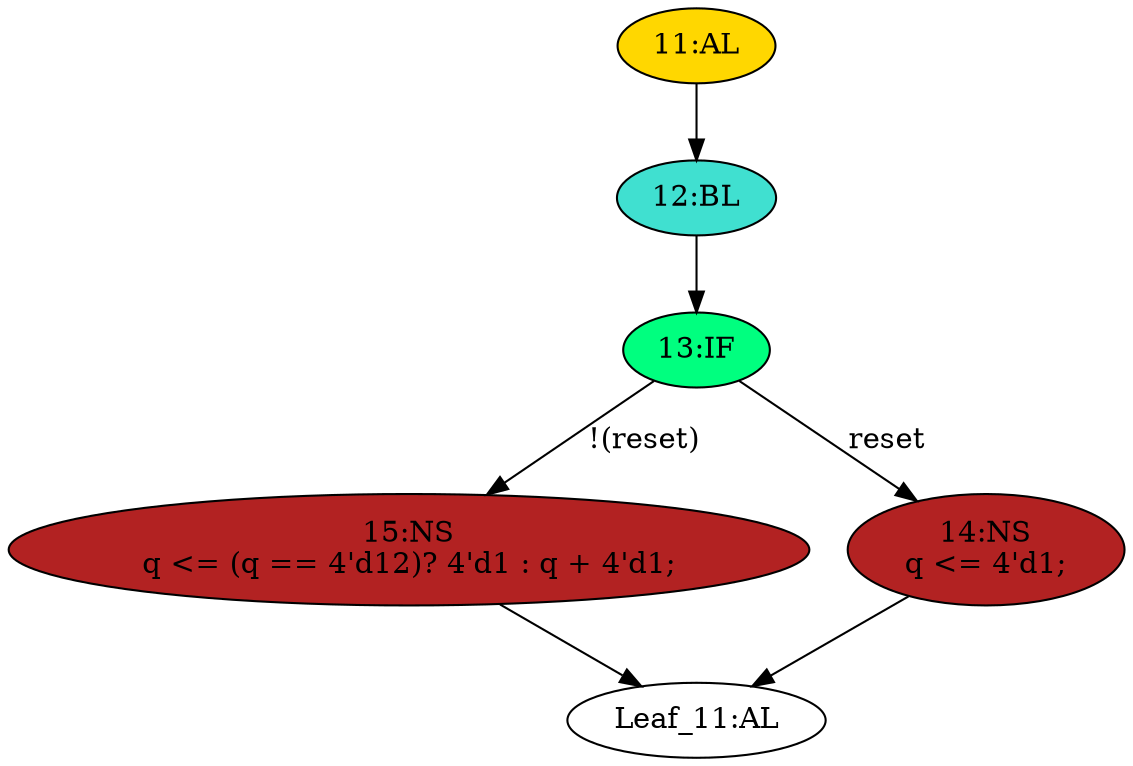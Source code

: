 strict digraph "" {
	node [label="\N"];
	"11:AL"	[ast="<pyverilog.vparser.ast.Always object at 0x7f89e4fdddd0>",
		clk_sens=True,
		fillcolor=gold,
		label="11:AL",
		sens="['clk', 'reset']",
		statements="[]",
		style=filled,
		typ=Always,
		use_var="['reset', 'q']"];
	"12:BL"	[ast="<pyverilog.vparser.ast.Block object at 0x7f89e4ff4050>",
		fillcolor=turquoise,
		label="12:BL",
		statements="[]",
		style=filled,
		typ=Block];
	"11:AL" -> "12:BL"	[cond="[]",
		lineno=None];
	"Leaf_11:AL"	[def_var="['q']",
		label="Leaf_11:AL"];
	"13:IF"	[ast="<pyverilog.vparser.ast.IfStatement object at 0x7f89e4ff4090>",
		fillcolor=springgreen,
		label="13:IF",
		statements="[]",
		style=filled,
		typ=IfStatement];
	"12:BL" -> "13:IF"	[cond="[]",
		lineno=None];
	"15:NS"	[ast="<pyverilog.vparser.ast.NonblockingSubstitution object at 0x7f89e4ff4110>",
		fillcolor=firebrick,
		label="15:NS
q <= (q == 4'd12)? 4'd1 : q + 4'd1;",
		statements="[<pyverilog.vparser.ast.NonblockingSubstitution object at 0x7f89e4ff4110>]",
		style=filled,
		typ=NonblockingSubstitution];
	"15:NS" -> "Leaf_11:AL"	[cond="[]",
		lineno=None];
	"13:IF" -> "15:NS"	[cond="['reset']",
		label="!(reset)",
		lineno=13];
	"14:NS"	[ast="<pyverilog.vparser.ast.NonblockingSubstitution object at 0x7f89e4ff4490>",
		fillcolor=firebrick,
		label="14:NS
q <= 4'd1;",
		statements="[<pyverilog.vparser.ast.NonblockingSubstitution object at 0x7f89e4ff4490>]",
		style=filled,
		typ=NonblockingSubstitution];
	"13:IF" -> "14:NS"	[cond="['reset']",
		label=reset,
		lineno=13];
	"14:NS" -> "Leaf_11:AL"	[cond="[]",
		lineno=None];
}
